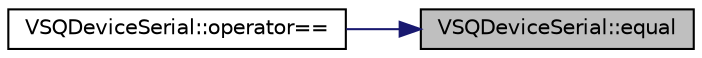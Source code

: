 digraph "VSQDeviceSerial::equal"
{
 // LATEX_PDF_SIZE
  edge [fontname="Helvetica",fontsize="10",labelfontname="Helvetica",labelfontsize="10"];
  node [fontname="Helvetica",fontsize="10",shape=record];
  rankdir="RL";
  Node1 [label="VSQDeviceSerial::equal",height=0.2,width=0.4,color="black", fillcolor="grey75", style="filled", fontcolor="black",tooltip="Compare serial numbers."];
  Node1 -> Node2 [dir="back",color="midnightblue",fontsize="10",style="solid",fontname="Helvetica"];
  Node2 [label="VSQDeviceSerial::operator==",height=0.2,width=0.4,color="black", fillcolor="white", style="filled",URL="$class_v_s_q_device_serial.html#a2135465b93a37a32e54655a0e3f202c0",tooltip="Compare serial numbers."];
}
